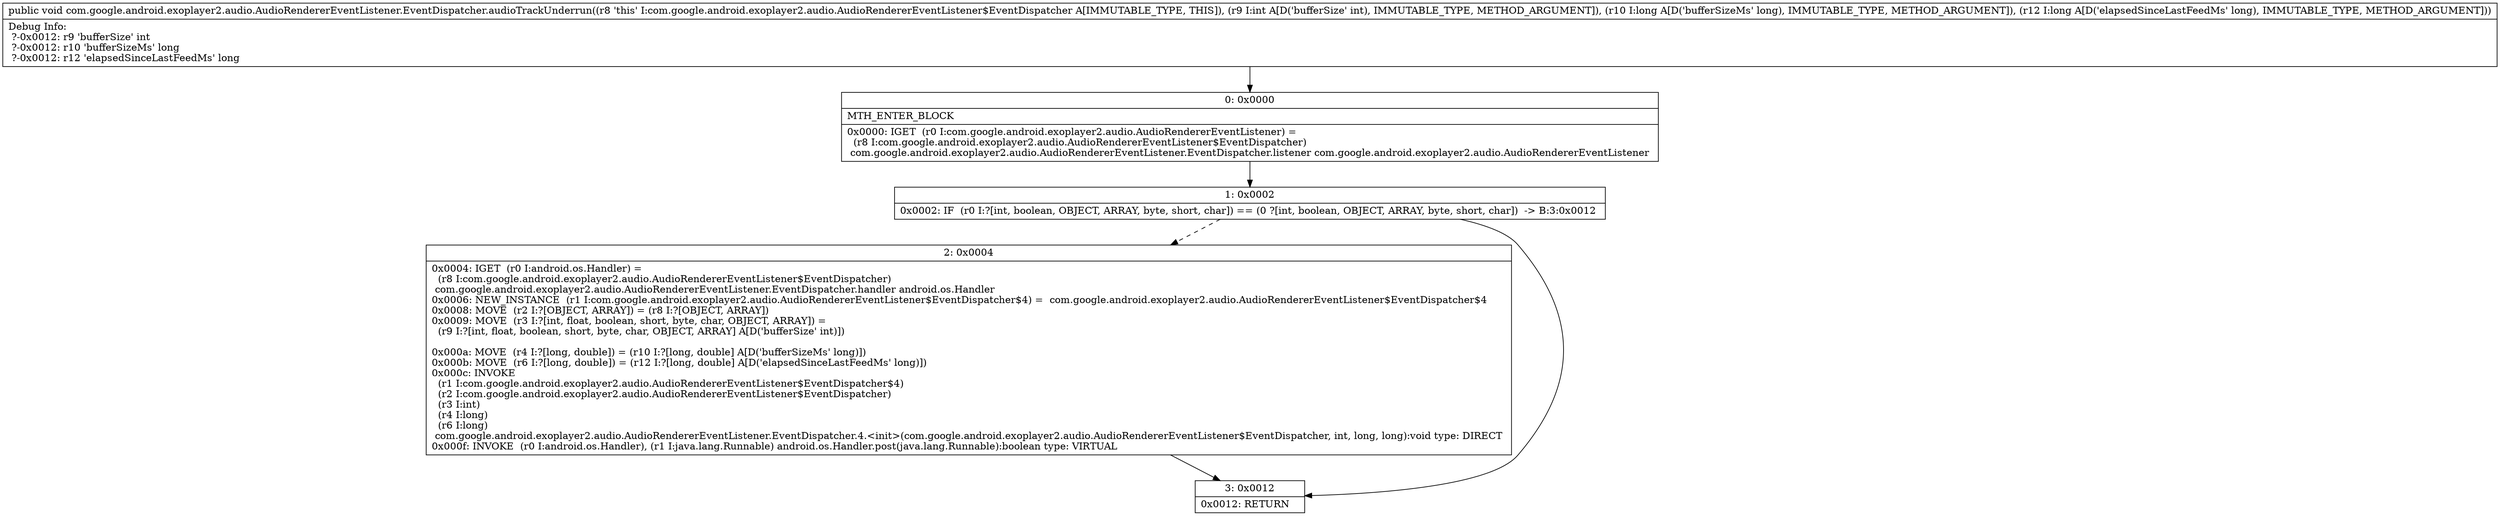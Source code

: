digraph "CFG forcom.google.android.exoplayer2.audio.AudioRendererEventListener.EventDispatcher.audioTrackUnderrun(IJJ)V" {
Node_0 [shape=record,label="{0\:\ 0x0000|MTH_ENTER_BLOCK\l|0x0000: IGET  (r0 I:com.google.android.exoplayer2.audio.AudioRendererEventListener) = \l  (r8 I:com.google.android.exoplayer2.audio.AudioRendererEventListener$EventDispatcher)\l com.google.android.exoplayer2.audio.AudioRendererEventListener.EventDispatcher.listener com.google.android.exoplayer2.audio.AudioRendererEventListener \l}"];
Node_1 [shape=record,label="{1\:\ 0x0002|0x0002: IF  (r0 I:?[int, boolean, OBJECT, ARRAY, byte, short, char]) == (0 ?[int, boolean, OBJECT, ARRAY, byte, short, char])  \-\> B:3:0x0012 \l}"];
Node_2 [shape=record,label="{2\:\ 0x0004|0x0004: IGET  (r0 I:android.os.Handler) = \l  (r8 I:com.google.android.exoplayer2.audio.AudioRendererEventListener$EventDispatcher)\l com.google.android.exoplayer2.audio.AudioRendererEventListener.EventDispatcher.handler android.os.Handler \l0x0006: NEW_INSTANCE  (r1 I:com.google.android.exoplayer2.audio.AudioRendererEventListener$EventDispatcher$4) =  com.google.android.exoplayer2.audio.AudioRendererEventListener$EventDispatcher$4 \l0x0008: MOVE  (r2 I:?[OBJECT, ARRAY]) = (r8 I:?[OBJECT, ARRAY]) \l0x0009: MOVE  (r3 I:?[int, float, boolean, short, byte, char, OBJECT, ARRAY]) = \l  (r9 I:?[int, float, boolean, short, byte, char, OBJECT, ARRAY] A[D('bufferSize' int)])\l \l0x000a: MOVE  (r4 I:?[long, double]) = (r10 I:?[long, double] A[D('bufferSizeMs' long)]) \l0x000b: MOVE  (r6 I:?[long, double]) = (r12 I:?[long, double] A[D('elapsedSinceLastFeedMs' long)]) \l0x000c: INVOKE  \l  (r1 I:com.google.android.exoplayer2.audio.AudioRendererEventListener$EventDispatcher$4)\l  (r2 I:com.google.android.exoplayer2.audio.AudioRendererEventListener$EventDispatcher)\l  (r3 I:int)\l  (r4 I:long)\l  (r6 I:long)\l com.google.android.exoplayer2.audio.AudioRendererEventListener.EventDispatcher.4.\<init\>(com.google.android.exoplayer2.audio.AudioRendererEventListener$EventDispatcher, int, long, long):void type: DIRECT \l0x000f: INVOKE  (r0 I:android.os.Handler), (r1 I:java.lang.Runnable) android.os.Handler.post(java.lang.Runnable):boolean type: VIRTUAL \l}"];
Node_3 [shape=record,label="{3\:\ 0x0012|0x0012: RETURN   \l}"];
MethodNode[shape=record,label="{public void com.google.android.exoplayer2.audio.AudioRendererEventListener.EventDispatcher.audioTrackUnderrun((r8 'this' I:com.google.android.exoplayer2.audio.AudioRendererEventListener$EventDispatcher A[IMMUTABLE_TYPE, THIS]), (r9 I:int A[D('bufferSize' int), IMMUTABLE_TYPE, METHOD_ARGUMENT]), (r10 I:long A[D('bufferSizeMs' long), IMMUTABLE_TYPE, METHOD_ARGUMENT]), (r12 I:long A[D('elapsedSinceLastFeedMs' long), IMMUTABLE_TYPE, METHOD_ARGUMENT]))  | Debug Info:\l  ?\-0x0012: r9 'bufferSize' int\l  ?\-0x0012: r10 'bufferSizeMs' long\l  ?\-0x0012: r12 'elapsedSinceLastFeedMs' long\l}"];
MethodNode -> Node_0;
Node_0 -> Node_1;
Node_1 -> Node_2[style=dashed];
Node_1 -> Node_3;
Node_2 -> Node_3;
}

